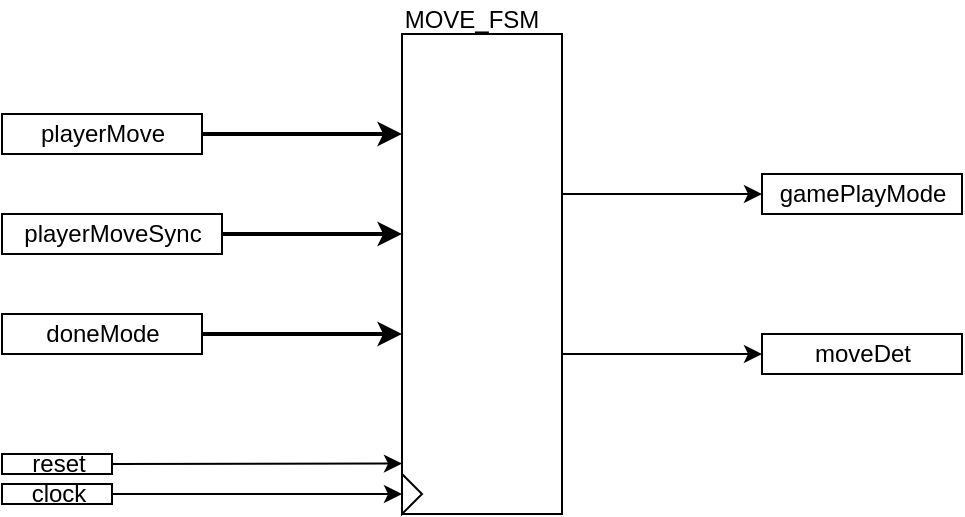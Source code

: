 <mxfile>
    <diagram id="J2Lhd7g3n5d_rPfBfL5t" name="Page-1">
        <mxGraphModel dx="905" dy="649" grid="1" gridSize="10" guides="1" tooltips="1" connect="1" arrows="1" fold="1" page="1" pageScale="1" pageWidth="1169" pageHeight="827" math="0" shadow="0">
            <root>
                <mxCell id="0"/>
                <mxCell id="1" parent="0"/>
                <mxCell id="8" style="edgeStyle=none;html=1;exitX=0;exitY=0;exitDx=100;exitDy=10;exitPerimeter=0;entryX=0;entryY=0;entryDx=0;entryDy=50;entryPerimeter=0;strokeWidth=2;" edge="1" parent="1" source="2" target="7">
                    <mxGeometry relative="1" as="geometry"/>
                </mxCell>
                <mxCell id="2" value="playerMove" style="externalPins=0;recursiveResize=0;shadow=0;dashed=0;align=center;html=1;strokeWidth=1;shape=mxgraph.rtl.abstract.entity;container=1;collapsible=0;kind=input;drawPins=0;left=0;right=1;bottom=0;top=0;" vertex="1" parent="1">
                    <mxGeometry x="345" y="342" width="100" height="20" as="geometry"/>
                </mxCell>
                <mxCell id="9" style="edgeStyle=none;html=1;exitX=0;exitY=0;exitDx=110;exitDy=10;exitPerimeter=0;entryX=0;entryY=0;entryDx=0;entryDy=100;entryPerimeter=0;strokeWidth=2;" edge="1" parent="1" source="3" target="7">
                    <mxGeometry relative="1" as="geometry"/>
                </mxCell>
                <mxCell id="3" value="playerMoveSync" style="externalPins=0;recursiveResize=0;shadow=0;dashed=0;align=center;html=1;strokeWidth=1;shape=mxgraph.rtl.abstract.entity;container=1;collapsible=0;kind=input;drawPins=0;left=0;right=1;bottom=0;top=0;" vertex="1" parent="1">
                    <mxGeometry x="345" y="392" width="110" height="20" as="geometry"/>
                </mxCell>
                <mxCell id="10" style="edgeStyle=none;html=1;exitX=0;exitY=0;exitDx=100;exitDy=10;exitPerimeter=0;entryX=0;entryY=0;entryDx=0;entryDy=150;entryPerimeter=0;strokeWidth=2;" edge="1" parent="1" source="4" target="7">
                    <mxGeometry relative="1" as="geometry"/>
                </mxCell>
                <mxCell id="4" value="doneMode" style="externalPins=0;recursiveResize=0;shadow=0;dashed=0;align=center;html=1;strokeWidth=1;shape=mxgraph.rtl.abstract.entity;container=1;collapsible=0;kind=input;drawPins=0;left=0;right=1;bottom=0;top=0;" vertex="1" parent="1">
                    <mxGeometry x="345" y="442" width="100" height="20" as="geometry"/>
                </mxCell>
                <mxCell id="13" style="edgeStyle=none;html=1;entryX=0;entryY=0.895;entryDx=0;entryDy=0;entryPerimeter=0;strokeWidth=1;" edge="1" parent="1" source="5" target="7">
                    <mxGeometry relative="1" as="geometry"/>
                </mxCell>
                <mxCell id="5" value="reset" style="externalPins=0;recursiveResize=0;shadow=0;dashed=0;align=center;html=1;strokeWidth=1;shape=mxgraph.rtl.abstract.entity;container=1;collapsible=0;kind=input;drawPins=0;left=0;right=1;bottom=0;top=0;" vertex="1" parent="1">
                    <mxGeometry x="345" y="512" width="55" height="10" as="geometry"/>
                </mxCell>
                <mxCell id="12" style="edgeStyle=none;html=1;strokeWidth=1;entryX=0;entryY=0.5;entryDx=0;entryDy=0;" edge="1" parent="1" source="6" target="11">
                    <mxGeometry relative="1" as="geometry">
                        <mxPoint x="475" y="552" as="targetPoint"/>
                    </mxGeometry>
                </mxCell>
                <mxCell id="6" value="clock" style="externalPins=0;recursiveResize=0;shadow=0;dashed=0;align=center;html=1;strokeWidth=1;shape=mxgraph.rtl.abstract.entity;container=1;collapsible=0;kind=input;drawPins=0;left=0;right=1;bottom=0;top=0;" vertex="1" parent="1">
                    <mxGeometry x="345" y="527" width="55" height="10" as="geometry"/>
                </mxCell>
                <mxCell id="14" style="edgeStyle=none;html=1;exitX=0;exitY=0;exitDx=80;exitDy=80;exitPerimeter=0;strokeWidth=1;entryX=0;entryY=0.5;entryDx=0;entryDy=0;entryPerimeter=0;" edge="1" parent="1" source="7" target="16">
                    <mxGeometry relative="1" as="geometry">
                        <mxPoint x="715" y="381.857" as="targetPoint"/>
                    </mxGeometry>
                </mxCell>
                <mxCell id="15" style="edgeStyle=none;html=1;exitX=0;exitY=0;exitDx=80;exitDy=160;exitPerimeter=0;strokeWidth=1;entryX=0;entryY=0.5;entryDx=0;entryDy=0;entryPerimeter=0;" edge="1" parent="1" source="7" target="17">
                    <mxGeometry relative="1" as="geometry">
                        <mxPoint x="715" y="461.857" as="targetPoint"/>
                    </mxGeometry>
                </mxCell>
                <mxCell id="7" value="" style="externalPins=0;recursiveResize=0;shadow=0;dashed=0;align=center;html=1;strokeWidth=1;shape=mxgraph.rtl.abstract.entity;container=1;collapsible=0;kind=sequential;drawPins=0;left=3;right=2;bottom=0;top=0;" vertex="1" parent="1">
                    <mxGeometry x="545" y="302" width="80" height="240" as="geometry"/>
                </mxCell>
                <mxCell id="11" value="" style="triangle;whiteSpace=wrap;html=1;" vertex="1" parent="7">
                    <mxGeometry y="220" width="10" height="20" as="geometry"/>
                </mxCell>
                <mxCell id="16" value="gamePlayMode" style="externalPins=0;recursiveResize=0;shadow=0;dashed=0;align=center;html=1;strokeWidth=1;shape=mxgraph.rtl.abstract.entity;container=1;collapsible=0;kind=input;drawPins=0;left=0;right=1;bottom=0;top=0;" vertex="1" parent="1">
                    <mxGeometry x="725" y="372" width="100" height="20" as="geometry"/>
                </mxCell>
                <mxCell id="17" value="moveDet" style="externalPins=0;recursiveResize=0;shadow=0;dashed=0;align=center;html=1;strokeWidth=1;shape=mxgraph.rtl.abstract.entity;container=1;collapsible=0;kind=input;drawPins=0;left=0;right=1;bottom=0;top=0;" vertex="1" parent="1">
                    <mxGeometry x="725" y="452" width="100" height="20" as="geometry"/>
                </mxCell>
                <mxCell id="18" value="MOVE_FSM" style="text;html=1;strokeColor=none;fillColor=none;align=center;verticalAlign=middle;whiteSpace=wrap;rounded=0;" vertex="1" parent="1">
                    <mxGeometry x="545" y="285" width="70" height="20" as="geometry"/>
                </mxCell>
            </root>
        </mxGraphModel>
    </diagram>
</mxfile>